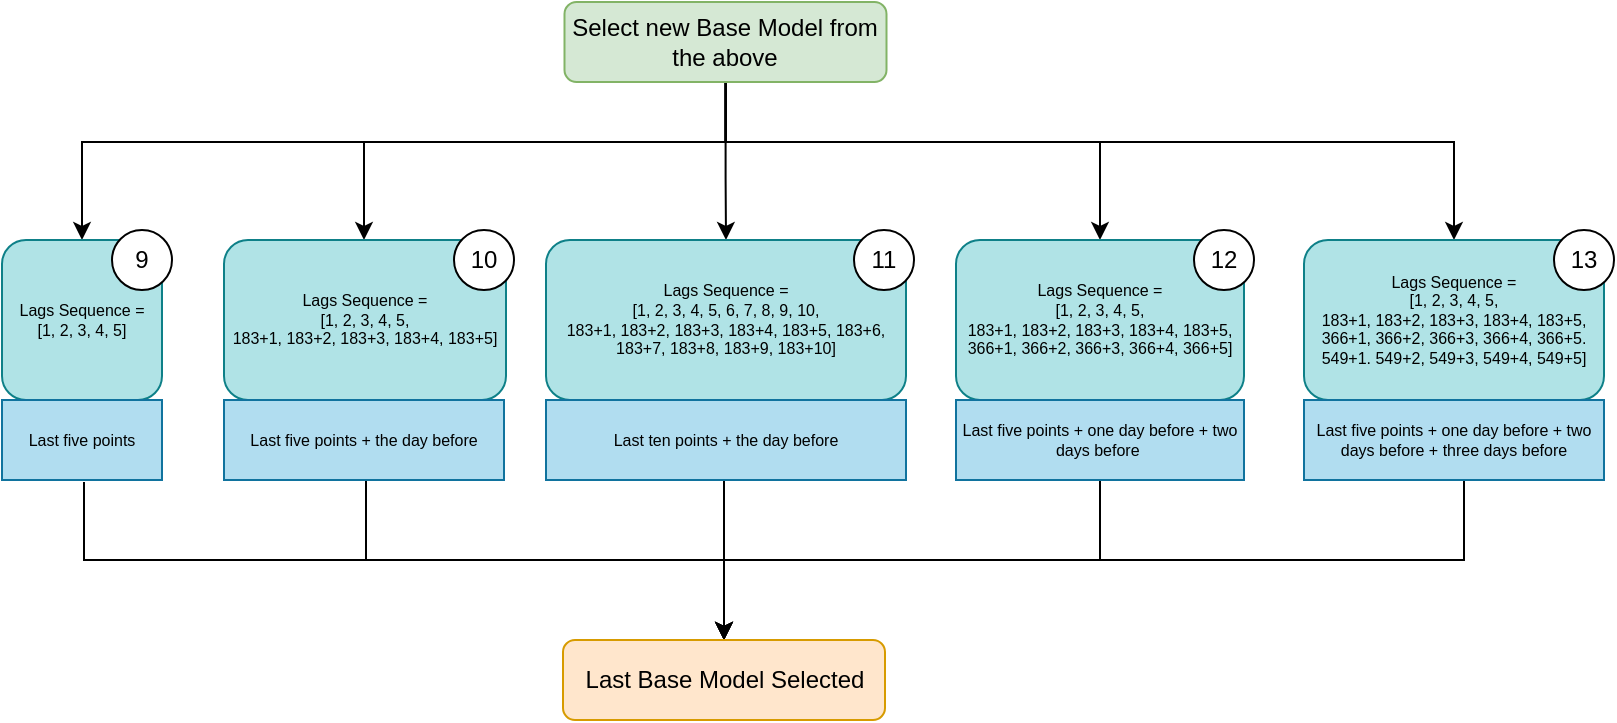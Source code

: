 <mxfile version="24.6.4" type="device">
  <diagram name="Página-1" id="wMBzhhmCwBxQDzJuzDIg">
    <mxGraphModel dx="866" dy="524" grid="1" gridSize="10" guides="1" tooltips="1" connect="1" arrows="1" fold="1" page="1" pageScale="1" pageWidth="827" pageHeight="1169" math="0" shadow="0">
      <root>
        <mxCell id="0" />
        <mxCell id="1" parent="0" />
        <mxCell id="wwEhSpKqhu7WoPCeO-P2-60" style="edgeStyle=orthogonalEdgeStyle;rounded=0;orthogonalLoop=1;jettySize=auto;html=1;entryX=0.5;entryY=0;entryDx=0;entryDy=0;" parent="1" source="wwEhSpKqhu7WoPCeO-P2-20" target="wwEhSpKqhu7WoPCeO-P2-38" edge="1">
          <mxGeometry relative="1" as="geometry">
            <Array as="points">
              <mxPoint x="521" y="208" />
              <mxPoint x="521" y="208" />
              <mxPoint x="521" y="239" />
            </Array>
          </mxGeometry>
        </mxCell>
        <mxCell id="wwEhSpKqhu7WoPCeO-P2-63" style="edgeStyle=orthogonalEdgeStyle;rounded=0;orthogonalLoop=1;jettySize=auto;html=1;entryX=0.5;entryY=0;entryDx=0;entryDy=0;" parent="1" source="wwEhSpKqhu7WoPCeO-P2-20" target="wwEhSpKqhu7WoPCeO-P2-40" edge="1">
          <mxGeometry relative="1" as="geometry">
            <Array as="points">
              <mxPoint x="521" y="190" />
              <mxPoint x="199" y="190" />
            </Array>
          </mxGeometry>
        </mxCell>
        <mxCell id="wwEhSpKqhu7WoPCeO-P2-64" style="edgeStyle=orthogonalEdgeStyle;rounded=0;orthogonalLoop=1;jettySize=auto;html=1;entryX=0.5;entryY=0;entryDx=0;entryDy=0;" parent="1" source="wwEhSpKqhu7WoPCeO-P2-20" target="wwEhSpKqhu7WoPCeO-P2-49" edge="1">
          <mxGeometry relative="1" as="geometry">
            <Array as="points">
              <mxPoint x="521" y="190" />
              <mxPoint x="885" y="190" />
            </Array>
            <mxPoint x="880" y="230" as="targetPoint" />
          </mxGeometry>
        </mxCell>
        <mxCell id="wwEhSpKqhu7WoPCeO-P2-66" style="edgeStyle=orthogonalEdgeStyle;rounded=0;orthogonalLoop=1;jettySize=auto;html=1;entryX=0.5;entryY=0;entryDx=0;entryDy=0;" parent="1" source="wwEhSpKqhu7WoPCeO-P2-20" target="wwEhSpKqhu7WoPCeO-P2-47" edge="1">
          <mxGeometry relative="1" as="geometry">
            <Array as="points">
              <mxPoint x="521" y="190" />
              <mxPoint x="708" y="190" />
            </Array>
          </mxGeometry>
        </mxCell>
        <mxCell id="wwEhSpKqhu7WoPCeO-P2-67" style="edgeStyle=orthogonalEdgeStyle;rounded=0;orthogonalLoop=1;jettySize=auto;html=1;entryX=0.5;entryY=0;entryDx=0;entryDy=0;" parent="1" edge="1" target="wwEhSpKqhu7WoPCeO-P2-39">
          <mxGeometry relative="1" as="geometry">
            <Array as="points">
              <mxPoint x="521" y="160" />
              <mxPoint x="521" y="190" />
              <mxPoint x="340" y="190" />
              <mxPoint x="340" y="239" />
            </Array>
            <mxPoint x="534.507" y="160" as="sourcePoint" />
            <mxPoint x="310" y="220" as="targetPoint" />
          </mxGeometry>
        </mxCell>
        <mxCell id="wwEhSpKqhu7WoPCeO-P2-20" value="Select new Base Model&amp;nbsp;from the above" style="rounded=1;whiteSpace=wrap;html=1;fillColor=#d5e8d4;strokeColor=#82b366;" parent="1" vertex="1">
          <mxGeometry x="440.25" y="120" width="161" height="40" as="geometry" />
        </mxCell>
        <mxCell id="wwEhSpKqhu7WoPCeO-P2-38" value="&lt;div style=&quot;font-size: 8px;&quot;&gt;&lt;span style=&quot;font-size: 8px; background-color: initial;&quot;&gt;Lags Sequence =&lt;/span&gt;&lt;/div&gt;&lt;div style=&quot;font-size: 8px;&quot;&gt;&lt;div style=&quot;font-size: 8px;&quot;&gt;&lt;font style=&quot;font-size: 8px;&quot;&gt;[1, 2, 3, 4, 5, 6, 7, 8, 9, 10,&lt;/font&gt;&lt;/div&gt;&lt;div style=&quot;font-size: 8px;&quot;&gt;&lt;font style=&quot;background-color: initial; font-size: 8px;&quot;&gt;183+1, 183+2, 183+3, 183+4,&amp;nbsp;&lt;/font&gt;&lt;font style=&quot;background-color: initial; font-size: 8px;&quot;&gt;183+5,&amp;nbsp;&lt;/font&gt;&lt;span style=&quot;background-color: initial; font-size: 8px;&quot;&gt;183+6, 183+7, 183+8, 183+9,&amp;nbsp;&lt;/span&gt;&lt;span style=&quot;background-color: initial; font-size: 8px;&quot;&gt;183+10&lt;/span&gt;&lt;span style=&quot;background-color: initial; font-size: 8px;&quot;&gt;]&lt;/span&gt;&lt;/div&gt;&lt;/div&gt;" style="rounded=1;whiteSpace=wrap;html=1;fillColor=#b0e3e6;strokeColor=#0e8088;fontSize=8;align=center;" parent="1" vertex="1">
          <mxGeometry x="431" y="239" width="180" height="80" as="geometry" />
        </mxCell>
        <mxCell id="wwEhSpKqhu7WoPCeO-P2-39" value="&lt;font style=&quot;font-size: 8px;&quot;&gt;Lags Sequence =&lt;/font&gt;&lt;div style=&quot;font-size: 8px;&quot;&gt;&lt;font style=&quot;font-size: 8px;&quot;&gt;[1, 2, 3, 4, 5,&lt;/font&gt;&lt;/div&gt;&lt;div style=&quot;font-size: 8px;&quot;&gt;&lt;font style=&quot;font-size: 8px;&quot;&gt;183+1, 183+2, 183+3, 183+4,&amp;nbsp;&lt;/font&gt;&lt;span style=&quot;font-size: 8px; background-color: initial;&quot;&gt;183+5]&lt;/span&gt;&lt;/div&gt;" style="rounded=1;whiteSpace=wrap;html=1;align=center;fillColor=#b0e3e6;strokeColor=#0e8088;fontSize=8;" parent="1" vertex="1">
          <mxGeometry x="270" y="239" width="141" height="80" as="geometry" />
        </mxCell>
        <mxCell id="wwEhSpKqhu7WoPCeO-P2-40" value="&lt;font style=&quot;font-size: 8px;&quot;&gt;Lags Sequence =&lt;/font&gt;&lt;div style=&quot;font-size: 8px;&quot;&gt;&lt;font style=&quot;font-size: 8px;&quot;&gt;[1, 2, 3, 4, 5&lt;/font&gt;&lt;span style=&quot;background-color: initial; font-size: 8px;&quot;&gt;]&lt;/span&gt;&lt;/div&gt;" style="rounded=1;whiteSpace=wrap;html=1;fillColor=#b0e3e6;strokeColor=#0e8088;fontSize=8;align=center;" parent="1" vertex="1">
          <mxGeometry x="159" y="239" width="80" height="80" as="geometry" />
        </mxCell>
        <mxCell id="wwEhSpKqhu7WoPCeO-P2-47" value="&lt;div style=&quot;font-size: 8px;&quot;&gt;&lt;span style=&quot;font-size: 8px; background-color: initial;&quot;&gt;Lags Sequence =&lt;/span&gt;&lt;/div&gt;&lt;div style=&quot;font-size: 8px;&quot;&gt;&lt;div style=&quot;font-size: 8px;&quot;&gt;&lt;font style=&quot;font-size: 8px;&quot;&gt;[1, 2, 3, 4, 5,&lt;/font&gt;&lt;/div&gt;&lt;div style=&quot;font-size: 8px;&quot;&gt;&lt;font style=&quot;background-color: initial; font-size: 8px;&quot;&gt;183+1, 183+2, 183+3, 183+4,&amp;nbsp;&lt;/font&gt;&lt;font style=&quot;background-color: initial; font-size: 8px;&quot;&gt;183+5,&lt;/font&gt;&lt;/div&gt;&lt;div style=&quot;font-size: 8px;&quot;&gt;&lt;span style=&quot;background-color: initial; font-size: 8px;&quot;&gt;366+1, 366+2, 366+3, 366+4, 366+5]&lt;/span&gt;&lt;/div&gt;&lt;/div&gt;" style="rounded=1;whiteSpace=wrap;html=1;fillColor=#b0e3e6;strokeColor=#0e8088;fontSize=8;align=center;" parent="1" vertex="1">
          <mxGeometry x="636" y="239" width="144" height="80" as="geometry" />
        </mxCell>
        <mxCell id="wwEhSpKqhu7WoPCeO-P2-49" value="&lt;div style=&quot;font-size: 8px;&quot;&gt;&lt;span style=&quot;font-size: 8px; background-color: initial;&quot;&gt;Lags Sequence =&lt;/span&gt;&lt;/div&gt;&lt;div style=&quot;font-size: 8px;&quot;&gt;&lt;div style=&quot;font-size: 8px;&quot;&gt;&lt;font style=&quot;font-size: 8px;&quot;&gt;[1, 2, 3, 4, 5,&lt;/font&gt;&lt;/div&gt;&lt;div style=&quot;font-size: 8px;&quot;&gt;&lt;font style=&quot;background-color: initial; font-size: 8px;&quot;&gt;183+1, 183+2, 183+3, 183+4,&amp;nbsp;&lt;/font&gt;&lt;font style=&quot;background-color: initial; font-size: 8px;&quot;&gt;183+5,&lt;/font&gt;&lt;/div&gt;&lt;div style=&quot;font-size: 8px;&quot;&gt;&lt;span style=&quot;background-color: initial; font-size: 8px;&quot;&gt;366+1, 366+2, 366+3, 366+4, 366+5.&lt;/span&gt;&lt;/div&gt;&lt;div style=&quot;font-size: 8px;&quot;&gt;&lt;span style=&quot;background-color: initial; font-size: 8px;&quot;&gt;549+1. 549+2, 549+3, 549+4, 549+5]&lt;/span&gt;&lt;/div&gt;&lt;/div&gt;" style="rounded=1;whiteSpace=wrap;html=1;fillColor=#b0e3e6;strokeColor=#0e8088;fontSize=8;align=center;" parent="1" vertex="1">
          <mxGeometry x="810" y="239" width="150" height="80" as="geometry" />
        </mxCell>
        <mxCell id="wwEhSpKqhu7WoPCeO-P2-81" style="edgeStyle=orthogonalEdgeStyle;rounded=0;orthogonalLoop=1;jettySize=auto;html=1;entryX=0.5;entryY=0;entryDx=0;entryDy=0;" parent="1" target="wwEhSpKqhu7WoPCeO-P2-68" edge="1">
          <mxGeometry relative="1" as="geometry">
            <Array as="points">
              <mxPoint x="200" y="360" />
              <mxPoint x="200" y="399" />
              <mxPoint x="520" y="399" />
            </Array>
            <mxPoint x="200" y="360" as="sourcePoint" />
          </mxGeometry>
        </mxCell>
        <mxCell id="wwEhSpKqhu7WoPCeO-P2-50" value="&lt;font style=&quot;font-size: 8px;&quot;&gt;Last five points&lt;/font&gt;" style="rounded=0;whiteSpace=wrap;html=1;fillColor=#b1ddf0;strokeColor=#10739e;fontSize=8;" parent="1" vertex="1">
          <mxGeometry x="159" y="319" width="80" height="40" as="geometry" />
        </mxCell>
        <mxCell id="wwEhSpKqhu7WoPCeO-P2-80" style="edgeStyle=orthogonalEdgeStyle;rounded=0;orthogonalLoop=1;jettySize=auto;html=1;entryX=0.5;entryY=0;entryDx=0;entryDy=0;" parent="1" source="wwEhSpKqhu7WoPCeO-P2-52" target="wwEhSpKqhu7WoPCeO-P2-68" edge="1">
          <mxGeometry relative="1" as="geometry">
            <Array as="points">
              <mxPoint x="341" y="399" />
              <mxPoint x="520" y="399" />
            </Array>
          </mxGeometry>
        </mxCell>
        <mxCell id="wwEhSpKqhu7WoPCeO-P2-52" value="&lt;font style=&quot;font-size: 8px;&quot;&gt;Last five points + the day before&lt;/font&gt;" style="rounded=0;whiteSpace=wrap;html=1;fillColor=#b1ddf0;strokeColor=#10739e;fontSize=8;" parent="1" vertex="1">
          <mxGeometry x="270" y="319" width="140" height="40" as="geometry" />
        </mxCell>
        <mxCell id="wwEhSpKqhu7WoPCeO-P2-76" style="edgeStyle=orthogonalEdgeStyle;rounded=0;orthogonalLoop=1;jettySize=auto;html=1;entryX=0.5;entryY=0;entryDx=0;entryDy=0;" parent="1" source="wwEhSpKqhu7WoPCeO-P2-53" target="wwEhSpKqhu7WoPCeO-P2-68" edge="1">
          <mxGeometry relative="1" as="geometry">
            <mxPoint x="521" y="429" as="targetPoint" />
            <Array as="points">
              <mxPoint x="520" y="379" />
              <mxPoint x="520" y="379" />
            </Array>
          </mxGeometry>
        </mxCell>
        <mxCell id="wwEhSpKqhu7WoPCeO-P2-53" value="&lt;font style=&quot;font-size: 8px;&quot;&gt;Last ten points + the day before&lt;/font&gt;" style="rounded=0;whiteSpace=wrap;html=1;fillColor=#b1ddf0;strokeColor=#10739e;fontSize=8;" parent="1" vertex="1">
          <mxGeometry x="431" y="319" width="180" height="40" as="geometry" />
        </mxCell>
        <mxCell id="wwEhSpKqhu7WoPCeO-P2-79" style="edgeStyle=orthogonalEdgeStyle;rounded=0;orthogonalLoop=1;jettySize=auto;html=1;entryX=0.5;entryY=0;entryDx=0;entryDy=0;" parent="1" source="wwEhSpKqhu7WoPCeO-P2-54" target="wwEhSpKqhu7WoPCeO-P2-68" edge="1">
          <mxGeometry relative="1" as="geometry">
            <Array as="points">
              <mxPoint x="708" y="399" />
              <mxPoint x="520" y="399" />
            </Array>
          </mxGeometry>
        </mxCell>
        <mxCell id="wwEhSpKqhu7WoPCeO-P2-54" value="&lt;font style=&quot;font-size: 8px;&quot;&gt;Last five points + one day before + two days before&amp;nbsp;&lt;/font&gt;" style="rounded=0;whiteSpace=wrap;html=1;fillColor=#b1ddf0;strokeColor=#10739e;fontSize=8;" parent="1" vertex="1">
          <mxGeometry x="636" y="319" width="144" height="40" as="geometry" />
        </mxCell>
        <mxCell id="wwEhSpKqhu7WoPCeO-P2-78" style="edgeStyle=orthogonalEdgeStyle;rounded=0;orthogonalLoop=1;jettySize=auto;html=1;entryX=0.5;entryY=0;entryDx=0;entryDy=0;" parent="1" source="wwEhSpKqhu7WoPCeO-P2-55" target="wwEhSpKqhu7WoPCeO-P2-68" edge="1">
          <mxGeometry relative="1" as="geometry">
            <Array as="points">
              <mxPoint x="890" y="399" />
              <mxPoint x="520" y="399" />
            </Array>
          </mxGeometry>
        </mxCell>
        <mxCell id="wwEhSpKqhu7WoPCeO-P2-55" value="&lt;font style=&quot;font-size: 8px;&quot;&gt;Last five points + one day before + two days before + three days before&lt;/font&gt;" style="rounded=0;whiteSpace=wrap;html=1;fillColor=#b1ddf0;strokeColor=#10739e;fontSize=8;" parent="1" vertex="1">
          <mxGeometry x="810" y="319" width="150" height="40" as="geometry" />
        </mxCell>
        <mxCell id="wwEhSpKqhu7WoPCeO-P2-68" value="Last Base Model Selected" style="rounded=1;whiteSpace=wrap;html=1;fillColor=#ffe6cc;strokeColor=#d79b00;" parent="1" vertex="1">
          <mxGeometry x="439.5" y="439" width="161" height="40" as="geometry" />
        </mxCell>
        <mxCell id="Kr0yp0zaAIBSXRZyDndK-22" value="9" style="ellipse;whiteSpace=wrap;html=1;" parent="1" vertex="1">
          <mxGeometry x="214" y="234" width="30" height="30" as="geometry" />
        </mxCell>
        <mxCell id="Kr0yp0zaAIBSXRZyDndK-23" value="10" style="ellipse;whiteSpace=wrap;html=1;" parent="1" vertex="1">
          <mxGeometry x="385" y="234" width="30" height="30" as="geometry" />
        </mxCell>
        <mxCell id="Kr0yp0zaAIBSXRZyDndK-24" value="11" style="ellipse;whiteSpace=wrap;html=1;" parent="1" vertex="1">
          <mxGeometry x="585" y="234" width="30" height="30" as="geometry" />
        </mxCell>
        <mxCell id="Kr0yp0zaAIBSXRZyDndK-25" value="12" style="ellipse;whiteSpace=wrap;html=1;" parent="1" vertex="1">
          <mxGeometry x="755" y="234" width="30" height="30" as="geometry" />
        </mxCell>
        <mxCell id="Kr0yp0zaAIBSXRZyDndK-26" value="13" style="ellipse;whiteSpace=wrap;html=1;" parent="1" vertex="1">
          <mxGeometry x="935" y="234" width="30" height="30" as="geometry" />
        </mxCell>
      </root>
    </mxGraphModel>
  </diagram>
</mxfile>
